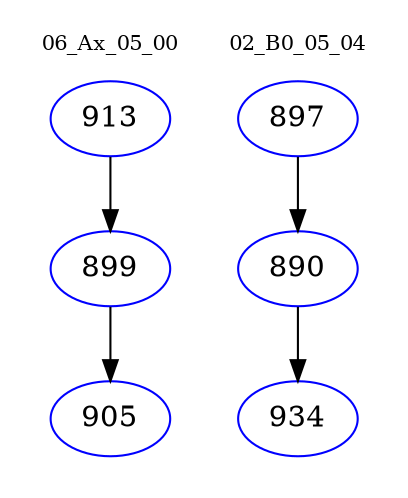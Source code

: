 digraph{
subgraph cluster_0 {
color = white
label = "06_Ax_05_00";
fontsize=10;
T0_913 [label="913", color="blue"]
T0_913 -> T0_899 [color="black"]
T0_899 [label="899", color="blue"]
T0_899 -> T0_905 [color="black"]
T0_905 [label="905", color="blue"]
}
subgraph cluster_1 {
color = white
label = "02_B0_05_04";
fontsize=10;
T1_897 [label="897", color="blue"]
T1_897 -> T1_890 [color="black"]
T1_890 [label="890", color="blue"]
T1_890 -> T1_934 [color="black"]
T1_934 [label="934", color="blue"]
}
}

